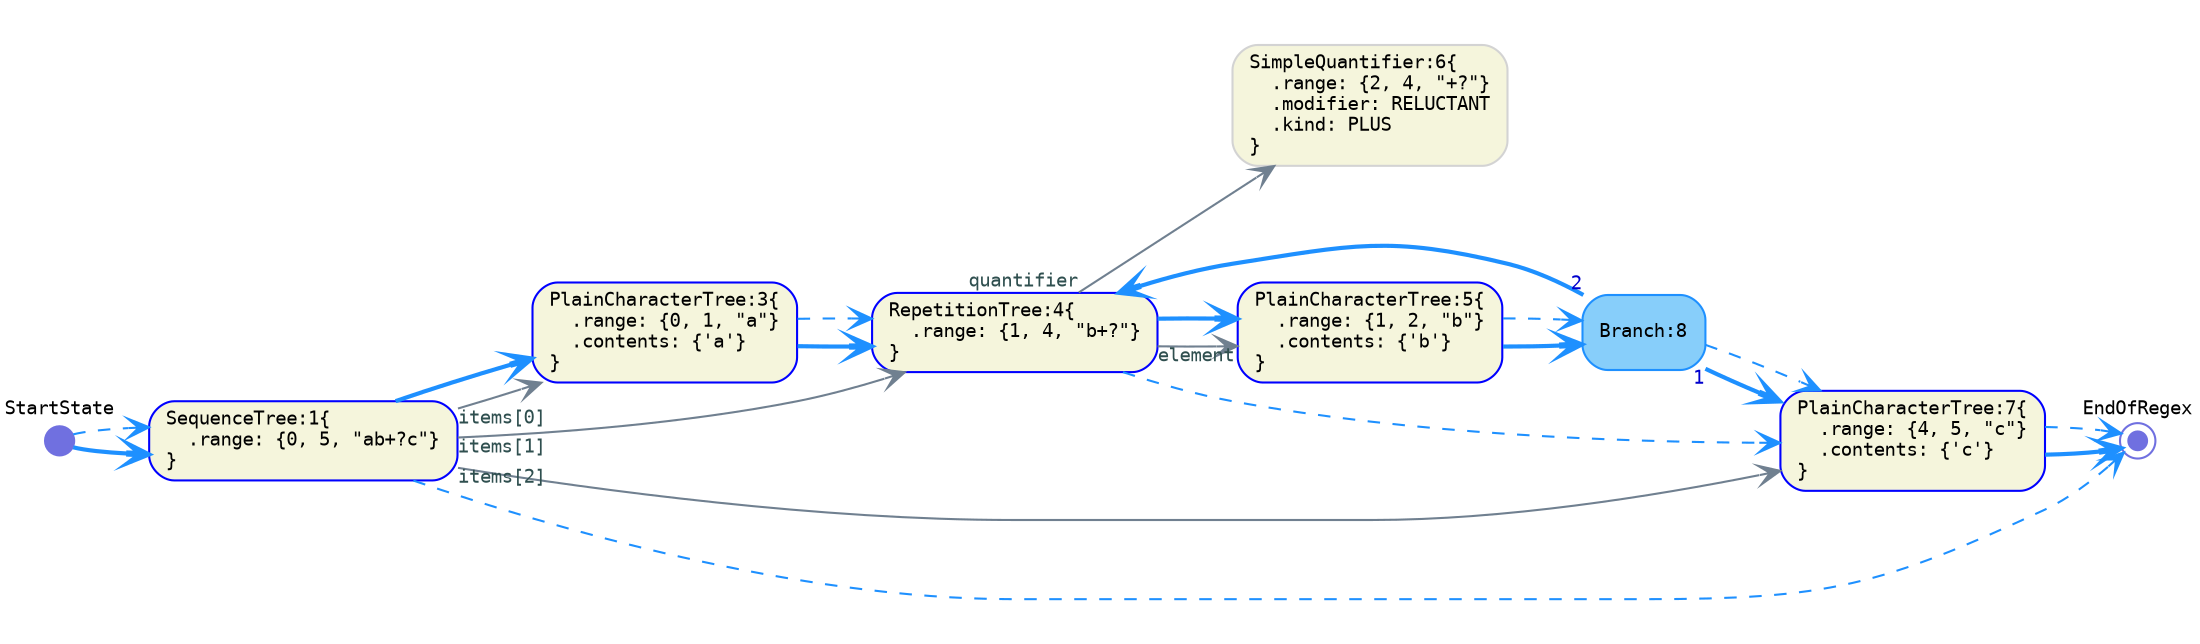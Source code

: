 digraph G {
  rankdir=LR;
  graph [fontname="Monospace", fontsize="11", pad="0.3"]

  // tree-and-state nodes
  node [fontname="Monospace", fontsize= "9", shape="box", style="rounded,filled", color="Blue", fillcolor="Beige", fixedsize="false", width="0.75"]
  1[ label="SequenceTree:1\{\l  .range: \{0, 5, \"ab+?c\"\}\l\}\l" ]
  3[ label="PlainCharacterTree:3\{\l  .range: \{0, 1, \"a\"\}\l  .contents: \{'a'\}\l\}\l" ]
  4[ label="RepetitionTree:4\{\l  .range: \{1, 4, \"b+?\"\}\l\}\l" ]
  5[ label="PlainCharacterTree:5\{\l  .range: \{1, 2, \"b\"\}\l  .contents: \{'b'\}\l\}\l" ]
  7[ label="PlainCharacterTree:7\{\l  .range: \{4, 5, \"c\"\}\l  .contents: \{'c'\}\l\}\l" ]

  // default nodes
  node [fontname="Monospace", fontsize= "9", shape="box", style="rounded,filled", color="LightGray", fillcolor="Beige", fixedsize="false", width="0.75"]
  6[ label="SimpleQuantifier:6\{\l  .range: \{2, 4, \"+?\"\}\l  .modifier: RELUCTANT\l  .kind: PLUS\l\}\l" ]

  // state nodes
  node [fontname="Monospace", fontsize= "9", shape="box", style="rounded,filled", color="DodgerBlue", fillcolor="LightSkyBlue", fixedsize="false", width="0.75"]
  8[ label="Branch:8\l" ]

  // end nodes
  node [fontname="Monospace", fontsize= "9", shape="doublecircle", style="rounded,filled", color="#7070E0", fillcolor="#7070E0", fixedsize="true", width="0.12"]
  EndOfRegex[ label="EndOfRegex\l\l\l\l" ]

  // start nodes
  node [fontname="Monospace", fontsize= "9", shape="circle", style="rounded,filled", color="#7070E0", fillcolor="#7070E0", fixedsize="true", width="0.20"]
  StartState[ label="StartState\l\l\l\l" ]

  // default edges
  edge [fontname="Monospace", fontsize="9", style="solid", color="SlateGray", fontcolor="DarkSlateGray", arrowhead="vee", arrowtail="none", dir="both"]
  1 -> 3 [ label="",  taillabel="items[0]" ]
  4 -> 5 [ label="",  taillabel="element" ]
  4 -> 6 [ label="",  taillabel="quantifier" ]
  1 -> 4 [ label="",  taillabel="items[1]" ]
  1 -> 7 [ label="",  taillabel="items[2]" ]

  // successor edges
  edge [fontname="Monospace", fontsize="9", style="bold", color="DodgerBlue", fontcolor="MediumBlue", arrowhead="vee", arrowtail="none", dir="both"]
  1 -> 3 [ label="",  taillabel="" ]
  3 -> 4 [ label="",  taillabel="" ]
  4 -> 5 [ label="",  taillabel="" ]
  5 -> 8 [ label="",  taillabel="" ]
  7 -> EndOfRegex [ label="",  taillabel="" ]
  8 -> 7 [ label="",  taillabel="1" ]
  8 -> 4 [ label="",  taillabel="2" ]
  StartState -> 1 [ label="",  taillabel="" ]

  // continuation edges
  edge [fontname="Monospace", fontsize="9", style="dashed", color="DodgerBlue", fontcolor="MediumBlue", arrowhead="vee", arrowtail="none", dir="both"]
  1 -> EndOfRegex [ label="",  taillabel="" ]
  3 -> 4 [ label="",  taillabel="" ]
  4 -> 7 [ label="",  taillabel="" ]
  5 -> 8 [ label="",  taillabel="" ]
  7 -> EndOfRegex [ label="",  taillabel="" ]
  8 -> 7 [ label="",  taillabel="" ]
  StartState -> 1 [ label="",  taillabel="" ]
}
